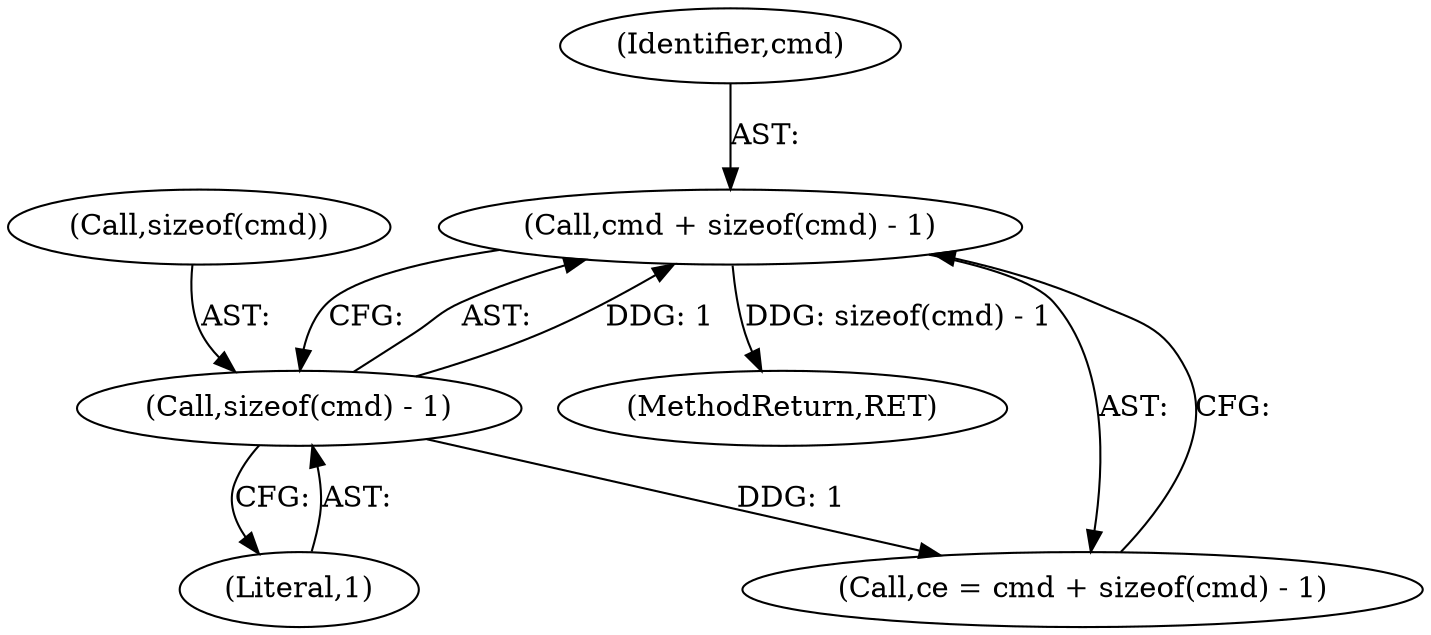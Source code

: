 digraph "0_picocom_1ebc60b20fbe9a02436d5cbbf8951714e749ddb1_0@API" {
"1000266" [label="(Call,cmd + sizeof(cmd) - 1)"];
"1000268" [label="(Call,sizeof(cmd) - 1)"];
"1000268" [label="(Call,sizeof(cmd) - 1)"];
"1000269" [label="(Call,sizeof(cmd))"];
"1000331" [label="(MethodReturn,RET)"];
"1000266" [label="(Call,cmd + sizeof(cmd) - 1)"];
"1000271" [label="(Literal,1)"];
"1000264" [label="(Call,ce = cmd + sizeof(cmd) - 1)"];
"1000267" [label="(Identifier,cmd)"];
"1000266" -> "1000264"  [label="AST: "];
"1000266" -> "1000268"  [label="CFG: "];
"1000267" -> "1000266"  [label="AST: "];
"1000268" -> "1000266"  [label="AST: "];
"1000264" -> "1000266"  [label="CFG: "];
"1000266" -> "1000331"  [label="DDG: sizeof(cmd) - 1"];
"1000268" -> "1000266"  [label="DDG: 1"];
"1000268" -> "1000271"  [label="CFG: "];
"1000269" -> "1000268"  [label="AST: "];
"1000271" -> "1000268"  [label="AST: "];
"1000268" -> "1000264"  [label="DDG: 1"];
}
